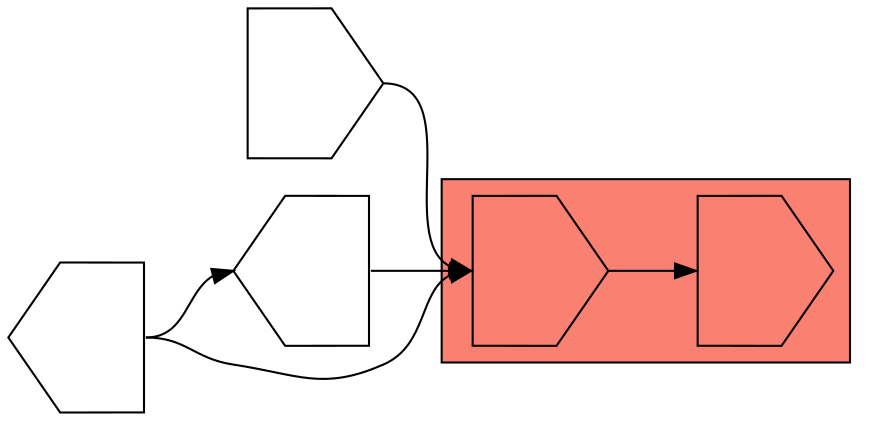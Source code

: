 digraph asm {
	rotate=90;
	edge [headport=n,tailport=s];
subgraph cluster_C4835_4961 {
	4835 [label="",height=1,width=1,shape=invhouse];
	4961 [label="",height=1,width=1,shape=invhouse];
	style=filled;
	fillcolor=salmon;
}
	12290 [label="",height=1,width=1,shape=house];
	12621 [label="",height=1,width=1,shape=house];
	12554 [label="",height=1,width=1,shape=invhouse];
	4835 -> 4961
	12290 -> 4835
	12621 -> 4835
	12621 -> 12290
	12554 -> 4835
}